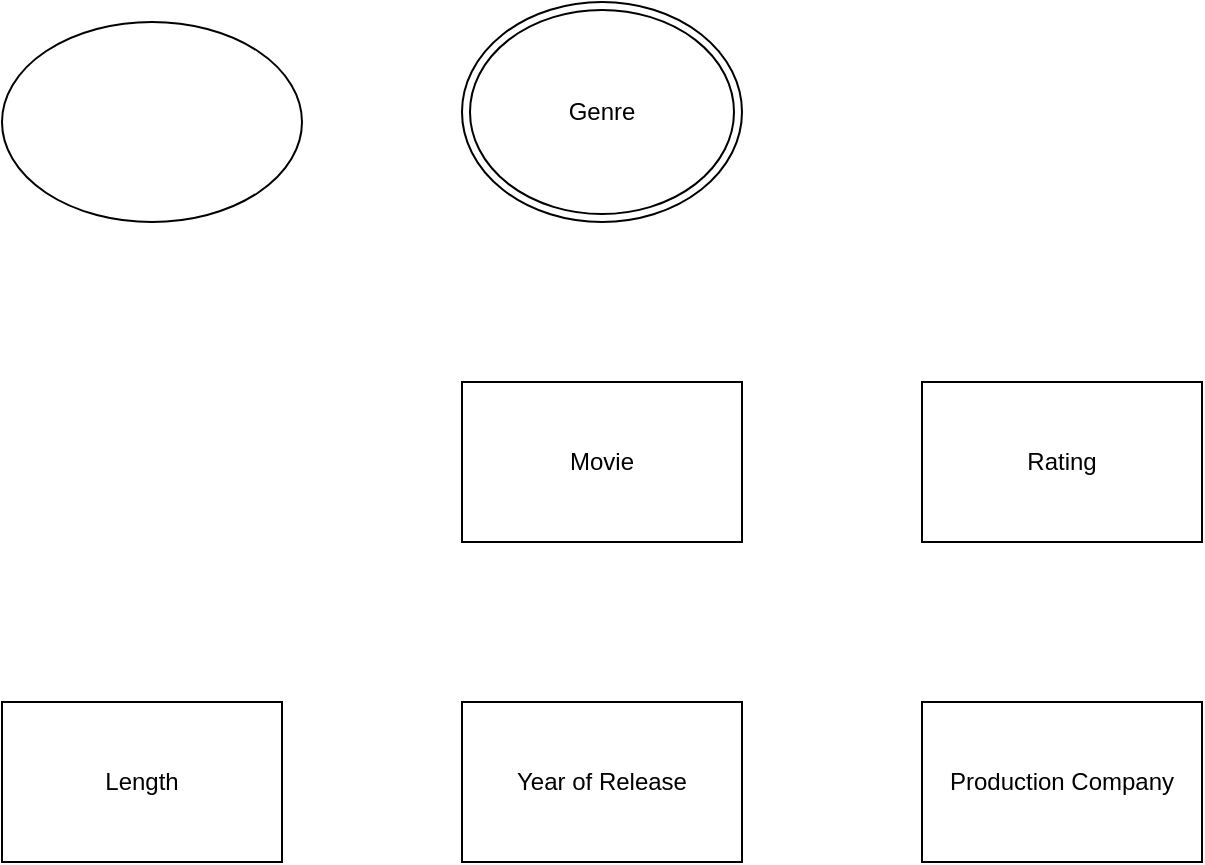 <mxfile version="14.7.0" type="github">
  <diagram id="sgW8315THJMmDeOMLILc" name="Page-1">
    <mxGraphModel dx="998" dy="548" grid="1" gridSize="10" guides="1" tooltips="1" connect="1" arrows="1" fold="1" page="1" pageScale="1" pageWidth="850" pageHeight="1100" math="0" shadow="0">
      <root>
        <mxCell id="0" />
        <mxCell id="1" parent="0" />
        <mxCell id="68K0g6yoqlShgge0QlgU-1" value="Movie" style="rounded=0;whiteSpace=wrap;html=1;" parent="1" vertex="1">
          <mxGeometry x="320" y="240" width="140" height="80" as="geometry" />
        </mxCell>
        <mxCell id="68K0g6yoqlShgge0QlgU-5" value="Rating" style="rounded=0;whiteSpace=wrap;html=1;" parent="1" vertex="1">
          <mxGeometry x="550" y="240" width="140" height="80" as="geometry" />
        </mxCell>
        <mxCell id="68K0g6yoqlShgge0QlgU-7" value="Year of Release" style="rounded=0;whiteSpace=wrap;html=1;" parent="1" vertex="1">
          <mxGeometry x="320" y="400" width="140" height="80" as="geometry" />
        </mxCell>
        <mxCell id="68K0g6yoqlShgge0QlgU-8" value="Length" style="rounded=0;whiteSpace=wrap;html=1;" parent="1" vertex="1">
          <mxGeometry x="90" y="400" width="140" height="80" as="geometry" />
        </mxCell>
        <mxCell id="68K0g6yoqlShgge0QlgU-9" value="Production Company" style="rounded=0;whiteSpace=wrap;html=1;" parent="1" vertex="1">
          <mxGeometry x="550" y="400" width="140" height="80" as="geometry" />
        </mxCell>
        <mxCell id="68K0g6yoqlShgge0QlgU-12" value="Genre" style="ellipse;shape=doubleEllipse;whiteSpace=wrap;html=1;" parent="1" vertex="1">
          <mxGeometry x="320" y="50" width="140" height="110" as="geometry" />
        </mxCell>
        <mxCell id="Qs5P2ZCcg5z2vbFwHX0I-3" value="" style="ellipse;whiteSpace=wrap;html=1;" vertex="1" parent="1">
          <mxGeometry x="90" y="60" width="150" height="100" as="geometry" />
        </mxCell>
      </root>
    </mxGraphModel>
  </diagram>
</mxfile>
